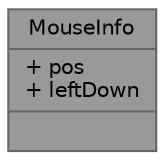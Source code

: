digraph "MouseInfo"
{
 // LATEX_PDF_SIZE
  bgcolor="transparent";
  edge [fontname=Helvetica,fontsize=10,labelfontname=Helvetica,labelfontsize=10];
  node [fontname=Helvetica,fontsize=10,shape=box,height=0.2,width=0.4];
  Node1 [shape=record,label="{MouseInfo\n|+ pos\l+ leftDown\l|}",height=0.2,width=0.4,color="gray40", fillcolor="grey60", style="filled", fontcolor="black",tooltip=" "];
}
